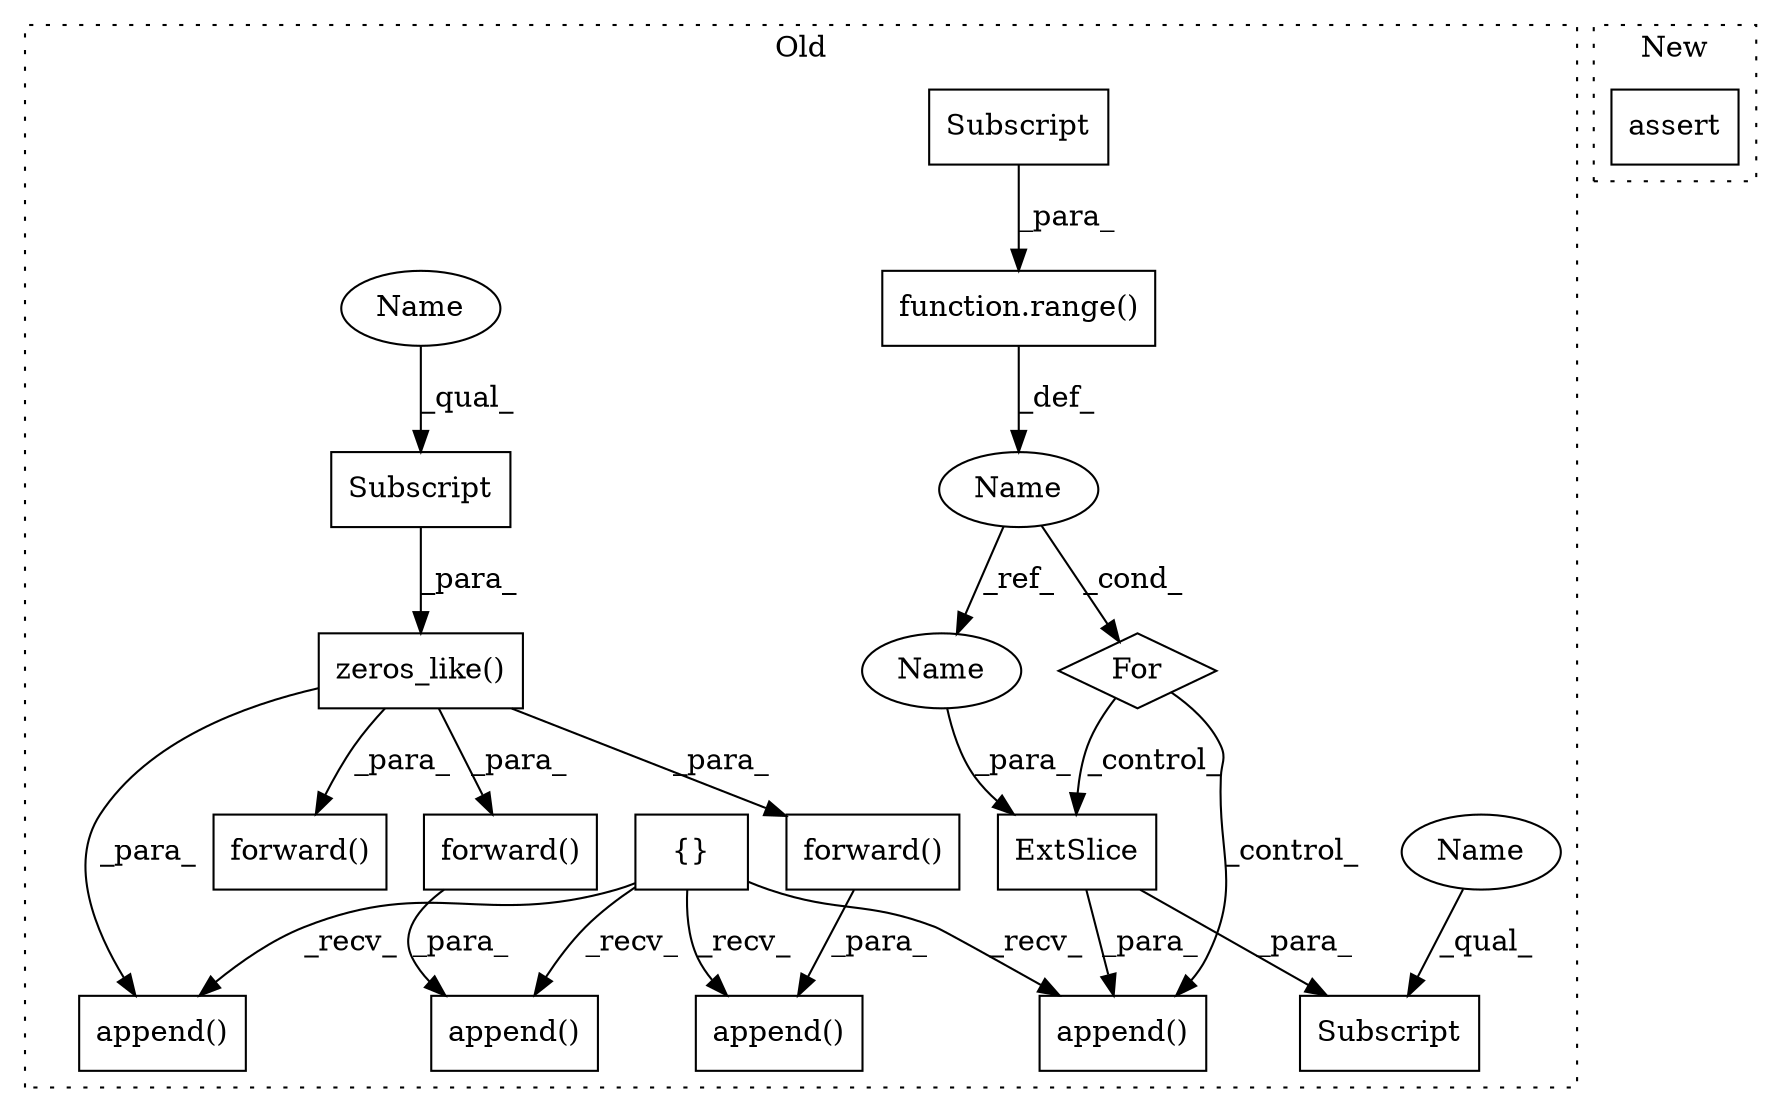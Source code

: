 digraph G {
subgraph cluster0 {
1 [label="zeros_like()" a="75" s="19534,19572" l="17,1" shape="box"];
3 [label="Subscript" a="63" s="19551,0" l="21,0" shape="box"];
4 [label="Subscript" a="63" s="19753,0" l="21,0" shape="box"];
5 [label="function.range()" a="75" s="19683,19710" l="6,1" shape="box"];
6 [label="Subscript" a="63" s="19689,0" l="21,0" shape="box"];
7 [label="append()" a="75" s="19721,19779" l="15,1" shape="box"];
8 [label="{}" a="59" s="19460,19460" l="2,1" shape="box"];
9 [label="Name" a="87" s="19678" l="1" shape="ellipse"];
10 [label="ExtSlice" a="85" s="19753" l="12" shape="box"];
11 [label="For" a="107" s="19674,19711" l="4,10" shape="diamond"];
12 [label="forward()" a="75" s="19593,19616" l="16,1" shape="box"];
13 [label="append()" a="75" s="19578,19620" l="15,1" shape="box"];
14 [label="forward()" a="75" s="19800,19823" l="16,1" shape="box"];
15 [label="append()" a="75" s="19785,19827" l="15,1" shape="box"];
16 [label="forward()" a="75" s="19641,19664" l="16,1" shape="box"];
17 [label="append()" a="75" s="19833,19875" l="15,1" shape="box"];
18 [label="Name" a="87" s="19772" l="1" shape="ellipse"];
19 [label="Name" a="87" s="19753" l="12" shape="ellipse"];
20 [label="Name" a="87" s="19551" l="12" shape="ellipse"];
label = "Old";
style="dotted";
}
subgraph cluster1 {
2 [label="assert" a="65" s="3788" l="7" shape="box"];
label = "New";
style="dotted";
}
1 -> 16 [label="_para_"];
1 -> 12 [label="_para_"];
1 -> 17 [label="_para_"];
1 -> 14 [label="_para_"];
3 -> 1 [label="_para_"];
5 -> 9 [label="_def_"];
6 -> 5 [label="_para_"];
8 -> 17 [label="_recv_"];
8 -> 7 [label="_recv_"];
8 -> 13 [label="_recv_"];
8 -> 15 [label="_recv_"];
9 -> 11 [label="_cond_"];
9 -> 18 [label="_ref_"];
10 -> 4 [label="_para_"];
10 -> 7 [label="_para_"];
11 -> 7 [label="_control_"];
11 -> 10 [label="_control_"];
12 -> 13 [label="_para_"];
14 -> 15 [label="_para_"];
18 -> 10 [label="_para_"];
19 -> 4 [label="_qual_"];
20 -> 3 [label="_qual_"];
}